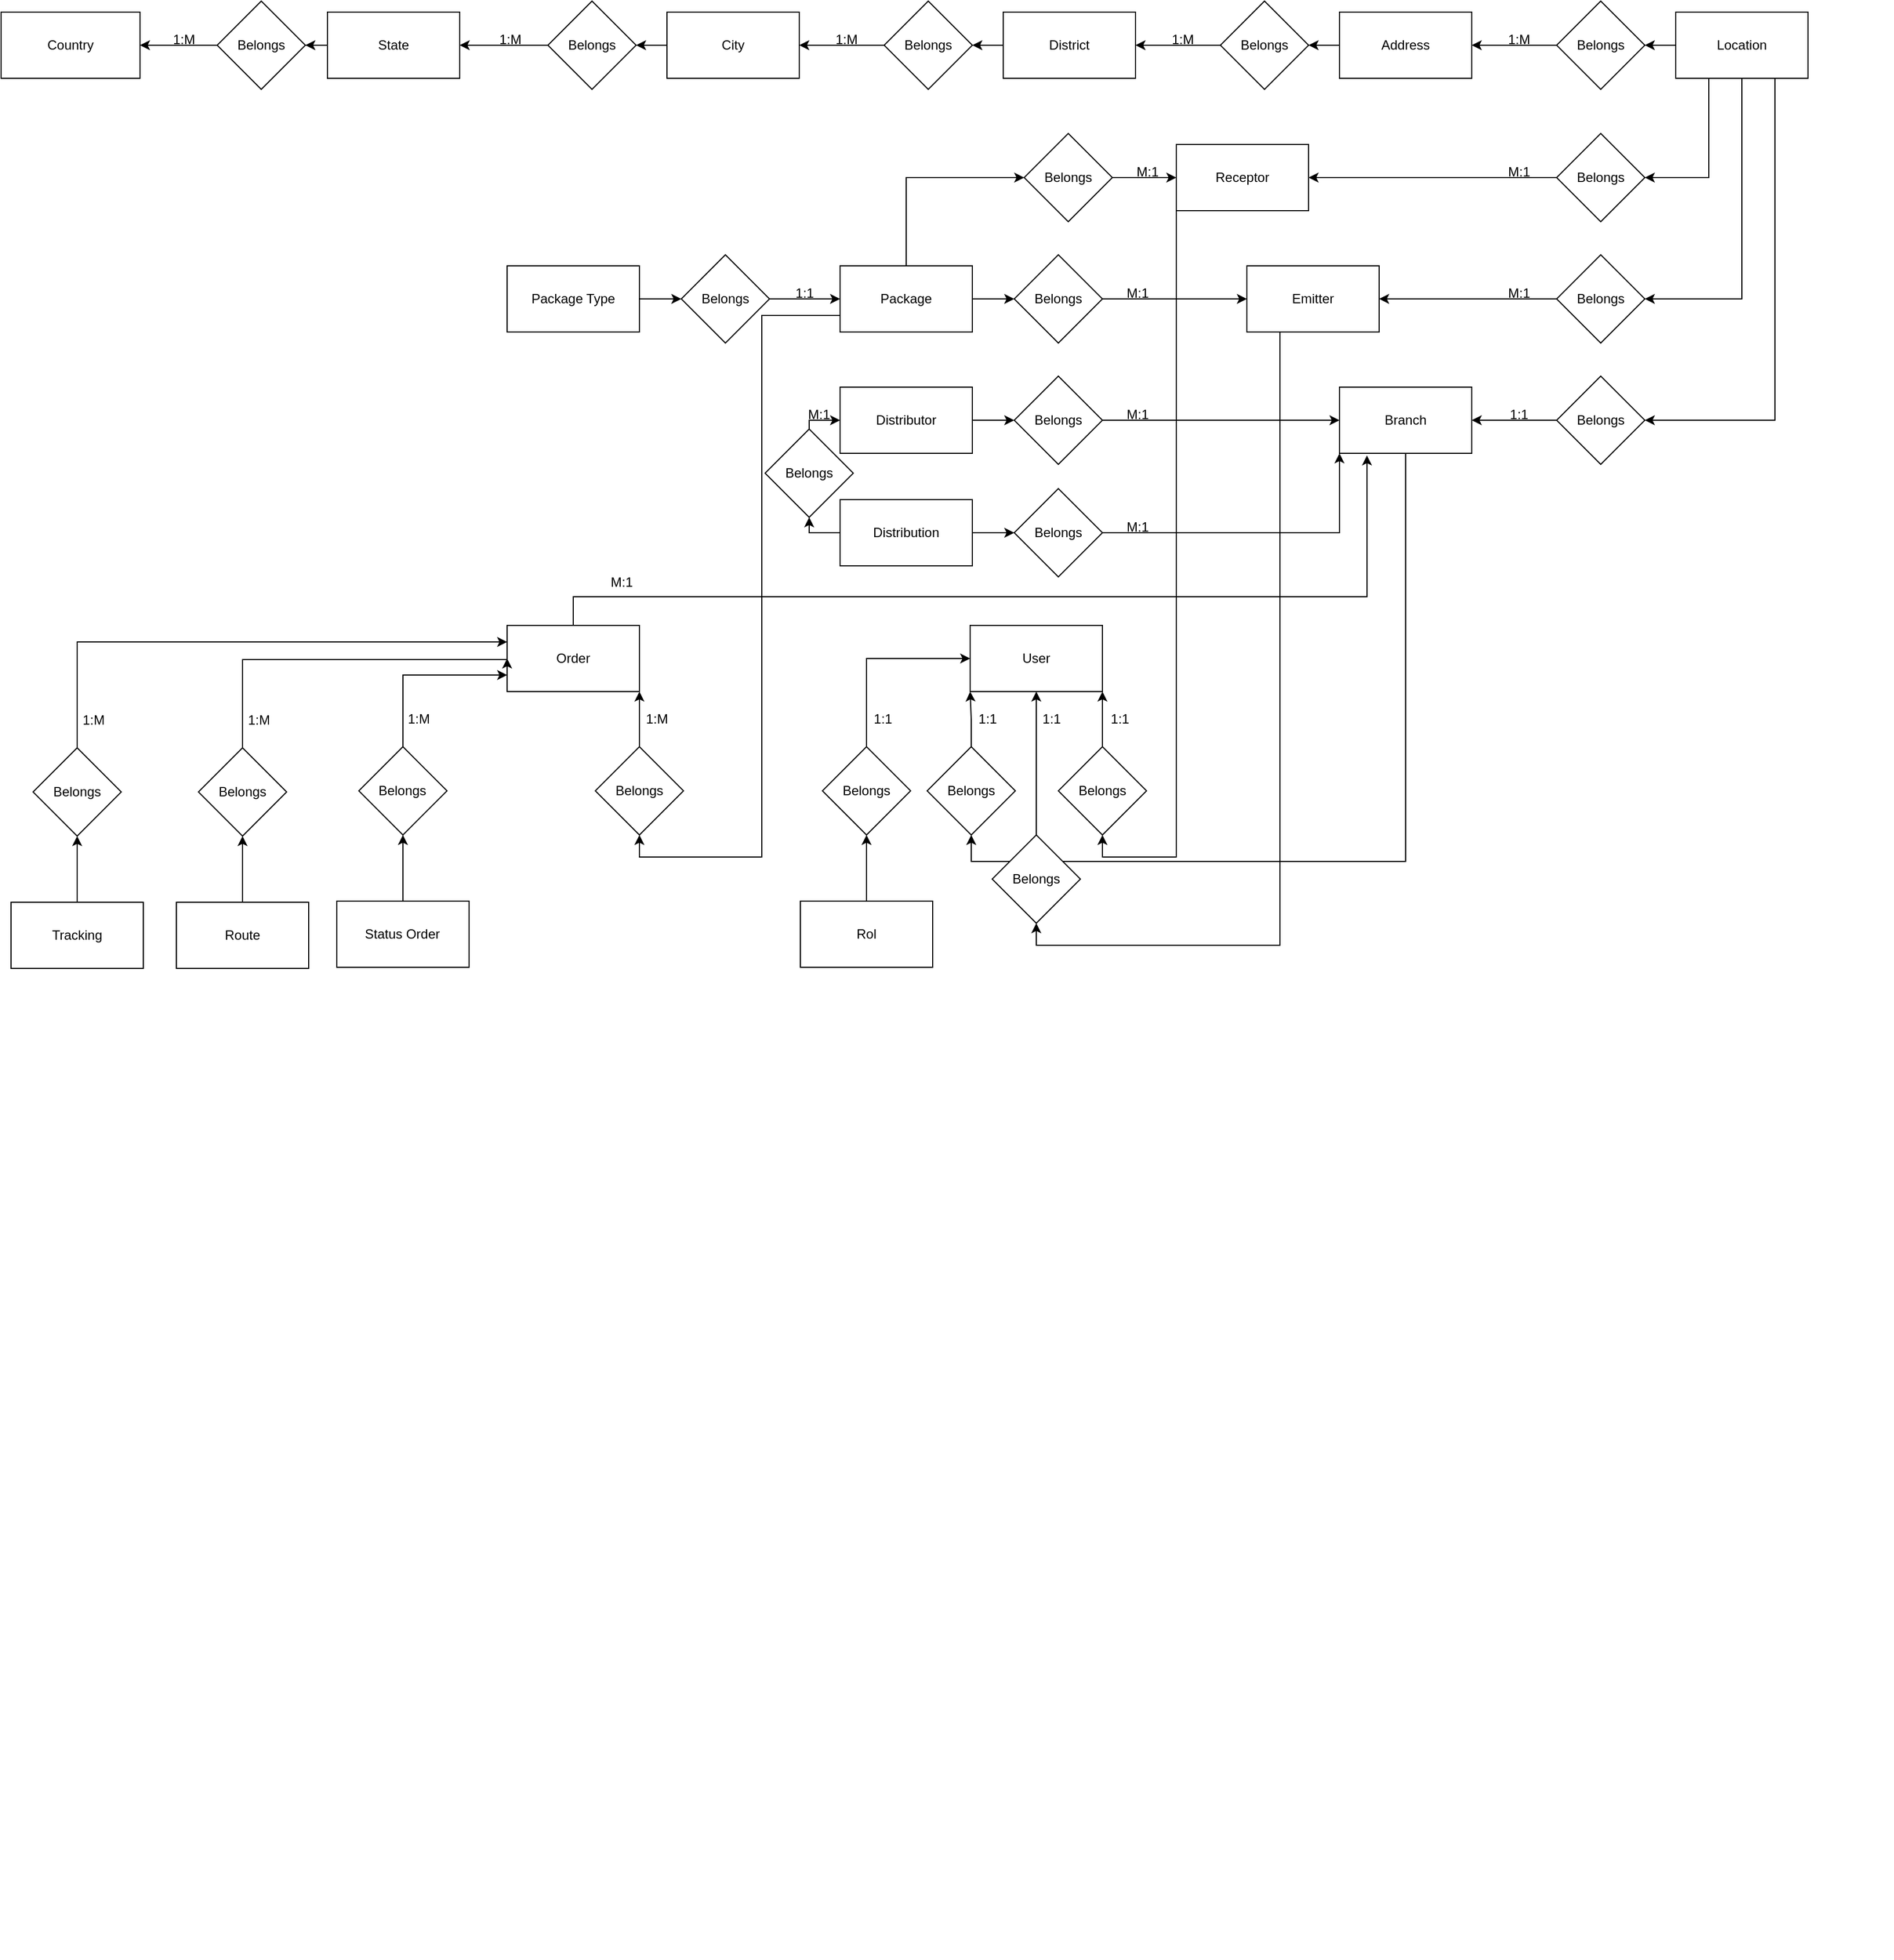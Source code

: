 <mxfile version="22.1.5" type="device">
  <diagram name="Página-1" id="EHT_aglO2U1MHOR7IKIn">
    <mxGraphModel dx="3691" dy="2290" grid="1" gridSize="10" guides="1" tooltips="1" connect="1" arrows="1" fold="1" page="1" pageScale="1" pageWidth="827" pageHeight="1169" math="0" shadow="0">
      <root>
        <mxCell id="0" />
        <mxCell id="1" parent="0" />
        <mxCell id="vcf6kk9Mx6y_zau_NbMi-1" value="" style="group" connectable="0" vertex="1" parent="1">
          <mxGeometry x="-650" y="-991" width="1347" height="1755" as="geometry" />
        </mxCell>
        <mxCell id="vcf6kk9Mx6y_zau_NbMi-116" style="edgeStyle=orthogonalEdgeStyle;rounded=0;orthogonalLoop=1;jettySize=auto;html=1;exitX=0;exitY=0.5;exitDx=0;exitDy=0;entryX=1;entryY=0.5;entryDx=0;entryDy=0;" edge="1" parent="vcf6kk9Mx6y_zau_NbMi-1" source="vcf6kk9Mx6y_zau_NbMi-5" target="vcf6kk9Mx6y_zau_NbMi-18">
          <mxGeometry relative="1" as="geometry" />
        </mxCell>
        <mxCell id="vcf6kk9Mx6y_zau_NbMi-5" value="City" style="rounded=0;whiteSpace=wrap;html=1;" vertex="1" parent="vcf6kk9Mx6y_zau_NbMi-1">
          <mxGeometry x="235" y="-10" width="120" height="60" as="geometry" />
        </mxCell>
        <mxCell id="vcf6kk9Mx6y_zau_NbMi-6" value="State" style="rounded=0;whiteSpace=wrap;html=1;" vertex="1" parent="vcf6kk9Mx6y_zau_NbMi-1">
          <mxGeometry x="-73" y="-10" width="120" height="60" as="geometry" />
        </mxCell>
        <mxCell id="vcf6kk9Mx6y_zau_NbMi-16" value="" style="edgeStyle=orthogonalEdgeStyle;rounded=0;orthogonalLoop=1;jettySize=auto;html=1;entryX=1;entryY=0.5;entryDx=0;entryDy=0;" edge="1" parent="vcf6kk9Mx6y_zau_NbMi-1" source="vcf6kk9Mx6y_zau_NbMi-6" target="vcf6kk9Mx6y_zau_NbMi-15">
          <mxGeometry relative="1" as="geometry" />
        </mxCell>
        <mxCell id="vcf6kk9Mx6y_zau_NbMi-115" style="edgeStyle=orthogonalEdgeStyle;rounded=0;orthogonalLoop=1;jettySize=auto;html=1;exitX=0;exitY=0.5;exitDx=0;exitDy=0;entryX=1;entryY=0.5;entryDx=0;entryDy=0;" edge="1" parent="vcf6kk9Mx6y_zau_NbMi-1" source="vcf6kk9Mx6y_zau_NbMi-18" target="vcf6kk9Mx6y_zau_NbMi-6">
          <mxGeometry relative="1" as="geometry" />
        </mxCell>
        <mxCell id="vcf6kk9Mx6y_zau_NbMi-18" value="Belongs" style="rhombus;whiteSpace=wrap;html=1;" vertex="1" parent="vcf6kk9Mx6y_zau_NbMi-1">
          <mxGeometry x="127" y="-20" width="80" height="80" as="geometry" />
        </mxCell>
        <mxCell id="vcf6kk9Mx6y_zau_NbMi-44" value="1:M" style="text;html=1;strokeColor=none;fillColor=none;align=center;verticalAlign=middle;whiteSpace=wrap;rounded=0;" vertex="1" parent="vcf6kk9Mx6y_zau_NbMi-1">
          <mxGeometry x="-218" y="10" width="30" height="10" as="geometry" />
        </mxCell>
        <mxCell id="vcf6kk9Mx6y_zau_NbMi-46" value="1:M" style="text;html=1;strokeColor=none;fillColor=none;align=center;verticalAlign=middle;whiteSpace=wrap;rounded=0;rotation=0;" vertex="1" parent="vcf6kk9Mx6y_zau_NbMi-1">
          <mxGeometry x="77" y="10" width="32" height="10" as="geometry" />
        </mxCell>
        <mxCell id="vcf6kk9Mx6y_zau_NbMi-15" value="Belongs" style="rhombus;whiteSpace=wrap;html=1;" vertex="1" parent="vcf6kk9Mx6y_zau_NbMi-1">
          <mxGeometry x="-173" y="-20" width="80" height="80" as="geometry" />
        </mxCell>
        <mxCell id="vcf6kk9Mx6y_zau_NbMi-7" value="Country" style="rounded=0;whiteSpace=wrap;html=1;" vertex="1" parent="vcf6kk9Mx6y_zau_NbMi-1">
          <mxGeometry x="-369" y="-10" width="126" height="60" as="geometry" />
        </mxCell>
        <mxCell id="vcf6kk9Mx6y_zau_NbMi-14" style="edgeStyle=orthogonalEdgeStyle;rounded=0;orthogonalLoop=1;jettySize=auto;html=1;" edge="1" parent="vcf6kk9Mx6y_zau_NbMi-1" source="vcf6kk9Mx6y_zau_NbMi-15" target="vcf6kk9Mx6y_zau_NbMi-7">
          <mxGeometry relative="1" as="geometry">
            <mxPoint x="297" as="sourcePoint" />
            <Array as="points" />
          </mxGeometry>
        </mxCell>
        <mxCell id="vcf6kk9Mx6y_zau_NbMi-118" value="District" style="rounded=0;whiteSpace=wrap;html=1;" vertex="1" parent="vcf6kk9Mx6y_zau_NbMi-1">
          <mxGeometry x="540" y="-10" width="120" height="60" as="geometry" />
        </mxCell>
        <mxCell id="vcf6kk9Mx6y_zau_NbMi-121" style="edgeStyle=orthogonalEdgeStyle;rounded=0;orthogonalLoop=1;jettySize=auto;html=1;exitX=0;exitY=0.5;exitDx=0;exitDy=0;entryX=1;entryY=0.5;entryDx=0;entryDy=0;" edge="1" parent="vcf6kk9Mx6y_zau_NbMi-1" source="vcf6kk9Mx6y_zau_NbMi-119" target="vcf6kk9Mx6y_zau_NbMi-5">
          <mxGeometry relative="1" as="geometry" />
        </mxCell>
        <mxCell id="vcf6kk9Mx6y_zau_NbMi-119" value="Belongs" style="rhombus;whiteSpace=wrap;html=1;" vertex="1" parent="vcf6kk9Mx6y_zau_NbMi-1">
          <mxGeometry x="432" y="-20" width="80" height="80" as="geometry" />
        </mxCell>
        <mxCell id="vcf6kk9Mx6y_zau_NbMi-117" style="edgeStyle=orthogonalEdgeStyle;rounded=0;orthogonalLoop=1;jettySize=auto;html=1;exitX=0;exitY=0.5;exitDx=0;exitDy=0;entryX=1;entryY=0.5;entryDx=0;entryDy=0;" edge="1" parent="vcf6kk9Mx6y_zau_NbMi-1" source="vcf6kk9Mx6y_zau_NbMi-118" target="vcf6kk9Mx6y_zau_NbMi-119">
          <mxGeometry relative="1" as="geometry" />
        </mxCell>
        <mxCell id="vcf6kk9Mx6y_zau_NbMi-120" value="1:M" style="text;html=1;strokeColor=none;fillColor=none;align=center;verticalAlign=middle;whiteSpace=wrap;rounded=0;rotation=0;" vertex="1" parent="vcf6kk9Mx6y_zau_NbMi-1">
          <mxGeometry x="382" y="10" width="32" height="10" as="geometry" />
        </mxCell>
        <mxCell id="vcf6kk9Mx6y_zau_NbMi-122" value="Address" style="rounded=0;whiteSpace=wrap;html=1;" vertex="1" parent="vcf6kk9Mx6y_zau_NbMi-1">
          <mxGeometry x="845" y="-10" width="120" height="60" as="geometry" />
        </mxCell>
        <mxCell id="vcf6kk9Mx6y_zau_NbMi-127" style="edgeStyle=orthogonalEdgeStyle;rounded=0;orthogonalLoop=1;jettySize=auto;html=1;exitX=0;exitY=0.5;exitDx=0;exitDy=0;entryX=1;entryY=0.5;entryDx=0;entryDy=0;" edge="1" parent="vcf6kk9Mx6y_zau_NbMi-1" source="vcf6kk9Mx6y_zau_NbMi-124" target="vcf6kk9Mx6y_zau_NbMi-118">
          <mxGeometry relative="1" as="geometry" />
        </mxCell>
        <mxCell id="vcf6kk9Mx6y_zau_NbMi-124" value="Belongs" style="rhombus;whiteSpace=wrap;html=1;" vertex="1" parent="vcf6kk9Mx6y_zau_NbMi-1">
          <mxGeometry x="737" y="-20" width="80" height="80" as="geometry" />
        </mxCell>
        <mxCell id="vcf6kk9Mx6y_zau_NbMi-125" style="edgeStyle=orthogonalEdgeStyle;rounded=0;orthogonalLoop=1;jettySize=auto;html=1;exitX=0;exitY=0.5;exitDx=0;exitDy=0;entryX=1;entryY=0.5;entryDx=0;entryDy=0;" edge="1" parent="vcf6kk9Mx6y_zau_NbMi-1" source="vcf6kk9Mx6y_zau_NbMi-122" target="vcf6kk9Mx6y_zau_NbMi-124">
          <mxGeometry relative="1" as="geometry" />
        </mxCell>
        <mxCell id="vcf6kk9Mx6y_zau_NbMi-126" value="1:M" style="text;html=1;strokeColor=none;fillColor=none;align=center;verticalAlign=middle;whiteSpace=wrap;rounded=0;rotation=0;" vertex="1" parent="vcf6kk9Mx6y_zau_NbMi-1">
          <mxGeometry x="687" y="10" width="32" height="10" as="geometry" />
        </mxCell>
        <mxCell id="vcf6kk9Mx6y_zau_NbMi-147" style="edgeStyle=orthogonalEdgeStyle;rounded=0;orthogonalLoop=1;jettySize=auto;html=1;exitX=0.25;exitY=1;exitDx=0;exitDy=0;entryX=1;entryY=0.5;entryDx=0;entryDy=0;" edge="1" parent="vcf6kk9Mx6y_zau_NbMi-1" source="vcf6kk9Mx6y_zau_NbMi-128" target="vcf6kk9Mx6y_zau_NbMi-137">
          <mxGeometry relative="1" as="geometry" />
        </mxCell>
        <mxCell id="vcf6kk9Mx6y_zau_NbMi-148" style="edgeStyle=orthogonalEdgeStyle;rounded=0;orthogonalLoop=1;jettySize=auto;html=1;exitX=0.5;exitY=1;exitDx=0;exitDy=0;entryX=1;entryY=0.5;entryDx=0;entryDy=0;" edge="1" parent="vcf6kk9Mx6y_zau_NbMi-1" source="vcf6kk9Mx6y_zau_NbMi-128" target="vcf6kk9Mx6y_zau_NbMi-141">
          <mxGeometry relative="1" as="geometry" />
        </mxCell>
        <mxCell id="vcf6kk9Mx6y_zau_NbMi-149" style="edgeStyle=orthogonalEdgeStyle;rounded=0;orthogonalLoop=1;jettySize=auto;html=1;exitX=0.75;exitY=1;exitDx=0;exitDy=0;entryX=1;entryY=0.5;entryDx=0;entryDy=0;" edge="1" parent="vcf6kk9Mx6y_zau_NbMi-1" source="vcf6kk9Mx6y_zau_NbMi-128" target="vcf6kk9Mx6y_zau_NbMi-145">
          <mxGeometry relative="1" as="geometry" />
        </mxCell>
        <mxCell id="vcf6kk9Mx6y_zau_NbMi-128" value="Location" style="rounded=0;whiteSpace=wrap;html=1;" vertex="1" parent="vcf6kk9Mx6y_zau_NbMi-1">
          <mxGeometry x="1150" y="-10" width="120" height="60" as="geometry" />
        </mxCell>
        <mxCell id="vcf6kk9Mx6y_zau_NbMi-134" style="edgeStyle=orthogonalEdgeStyle;rounded=0;orthogonalLoop=1;jettySize=auto;html=1;exitX=0;exitY=0.5;exitDx=0;exitDy=0;entryX=1;entryY=0.5;entryDx=0;entryDy=0;" edge="1" parent="vcf6kk9Mx6y_zau_NbMi-1" source="vcf6kk9Mx6y_zau_NbMi-130" target="vcf6kk9Mx6y_zau_NbMi-122">
          <mxGeometry relative="1" as="geometry" />
        </mxCell>
        <mxCell id="vcf6kk9Mx6y_zau_NbMi-130" value="Belongs" style="rhombus;whiteSpace=wrap;html=1;" vertex="1" parent="vcf6kk9Mx6y_zau_NbMi-1">
          <mxGeometry x="1042" y="-20" width="80" height="80" as="geometry" />
        </mxCell>
        <mxCell id="vcf6kk9Mx6y_zau_NbMi-131" style="edgeStyle=orthogonalEdgeStyle;rounded=0;orthogonalLoop=1;jettySize=auto;html=1;exitX=0;exitY=0.5;exitDx=0;exitDy=0;entryX=1;entryY=0.5;entryDx=0;entryDy=0;" edge="1" parent="vcf6kk9Mx6y_zau_NbMi-1" source="vcf6kk9Mx6y_zau_NbMi-128" target="vcf6kk9Mx6y_zau_NbMi-130">
          <mxGeometry relative="1" as="geometry" />
        </mxCell>
        <mxCell id="vcf6kk9Mx6y_zau_NbMi-132" value="1:M" style="text;html=1;strokeColor=none;fillColor=none;align=center;verticalAlign=middle;whiteSpace=wrap;rounded=0;rotation=0;" vertex="1" parent="vcf6kk9Mx6y_zau_NbMi-1">
          <mxGeometry x="992" y="10" width="32" height="10" as="geometry" />
        </mxCell>
        <mxCell id="vcf6kk9Mx6y_zau_NbMi-162" style="edgeStyle=orthogonalEdgeStyle;rounded=0;orthogonalLoop=1;jettySize=auto;html=1;exitX=0;exitY=1;exitDx=0;exitDy=0;entryX=0.5;entryY=1;entryDx=0;entryDy=0;" edge="1" parent="vcf6kk9Mx6y_zau_NbMi-1" source="vcf6kk9Mx6y_zau_NbMi-135" target="vcf6kk9Mx6y_zau_NbMi-153">
          <mxGeometry relative="1" as="geometry" />
        </mxCell>
        <mxCell id="vcf6kk9Mx6y_zau_NbMi-135" value="Receptor" style="rounded=0;whiteSpace=wrap;html=1;" vertex="1" parent="vcf6kk9Mx6y_zau_NbMi-1">
          <mxGeometry x="697" y="110" width="120" height="60" as="geometry" />
        </mxCell>
        <mxCell id="vcf6kk9Mx6y_zau_NbMi-136" style="edgeStyle=orthogonalEdgeStyle;rounded=0;orthogonalLoop=1;jettySize=auto;html=1;exitX=0;exitY=0.5;exitDx=0;exitDy=0;entryX=1;entryY=0.5;entryDx=0;entryDy=0;" edge="1" parent="vcf6kk9Mx6y_zau_NbMi-1" source="vcf6kk9Mx6y_zau_NbMi-137" target="vcf6kk9Mx6y_zau_NbMi-135">
          <mxGeometry relative="1" as="geometry" />
        </mxCell>
        <mxCell id="vcf6kk9Mx6y_zau_NbMi-137" value="Belongs" style="rhombus;whiteSpace=wrap;html=1;" vertex="1" parent="vcf6kk9Mx6y_zau_NbMi-1">
          <mxGeometry x="1042" y="100" width="80" height="80" as="geometry" />
        </mxCell>
        <mxCell id="vcf6kk9Mx6y_zau_NbMi-138" value="M:1" style="text;html=1;strokeColor=none;fillColor=none;align=center;verticalAlign=middle;whiteSpace=wrap;rounded=0;rotation=0;" vertex="1" parent="vcf6kk9Mx6y_zau_NbMi-1">
          <mxGeometry x="992" y="130" width="32" height="10" as="geometry" />
        </mxCell>
        <mxCell id="vcf6kk9Mx6y_zau_NbMi-161" style="edgeStyle=orthogonalEdgeStyle;rounded=0;orthogonalLoop=1;jettySize=auto;html=1;exitX=0.25;exitY=1;exitDx=0;exitDy=0;entryX=0.5;entryY=1;entryDx=0;entryDy=0;" edge="1" parent="vcf6kk9Mx6y_zau_NbMi-1" source="vcf6kk9Mx6y_zau_NbMi-139" target="vcf6kk9Mx6y_zau_NbMi-155">
          <mxGeometry relative="1" as="geometry" />
        </mxCell>
        <mxCell id="vcf6kk9Mx6y_zau_NbMi-139" value="Emitter" style="rounded=0;whiteSpace=wrap;html=1;" vertex="1" parent="vcf6kk9Mx6y_zau_NbMi-1">
          <mxGeometry x="761" y="220" width="120" height="60" as="geometry" />
        </mxCell>
        <mxCell id="vcf6kk9Mx6y_zau_NbMi-140" style="edgeStyle=orthogonalEdgeStyle;rounded=0;orthogonalLoop=1;jettySize=auto;html=1;exitX=0;exitY=0.5;exitDx=0;exitDy=0;entryX=1;entryY=0.5;entryDx=0;entryDy=0;" edge="1" parent="vcf6kk9Mx6y_zau_NbMi-1" source="vcf6kk9Mx6y_zau_NbMi-141" target="vcf6kk9Mx6y_zau_NbMi-139">
          <mxGeometry relative="1" as="geometry" />
        </mxCell>
        <mxCell id="vcf6kk9Mx6y_zau_NbMi-141" value="Belongs" style="rhombus;whiteSpace=wrap;html=1;" vertex="1" parent="vcf6kk9Mx6y_zau_NbMi-1">
          <mxGeometry x="1042" y="210" width="80" height="80" as="geometry" />
        </mxCell>
        <mxCell id="vcf6kk9Mx6y_zau_NbMi-142" value="M:1" style="text;html=1;strokeColor=none;fillColor=none;align=center;verticalAlign=middle;whiteSpace=wrap;rounded=0;rotation=0;" vertex="1" parent="vcf6kk9Mx6y_zau_NbMi-1">
          <mxGeometry x="992" y="240" width="32" height="10" as="geometry" />
        </mxCell>
        <mxCell id="vcf6kk9Mx6y_zau_NbMi-160" style="edgeStyle=orthogonalEdgeStyle;rounded=0;orthogonalLoop=1;jettySize=auto;html=1;exitX=0.5;exitY=1;exitDx=0;exitDy=0;entryX=0.5;entryY=1;entryDx=0;entryDy=0;" edge="1" parent="vcf6kk9Mx6y_zau_NbMi-1" source="vcf6kk9Mx6y_zau_NbMi-143" target="vcf6kk9Mx6y_zau_NbMi-154">
          <mxGeometry relative="1" as="geometry">
            <Array as="points">
              <mxPoint x="905" y="760" />
              <mxPoint x="511" y="760" />
            </Array>
          </mxGeometry>
        </mxCell>
        <mxCell id="vcf6kk9Mx6y_zau_NbMi-143" value="Branch" style="rounded=0;whiteSpace=wrap;html=1;" vertex="1" parent="vcf6kk9Mx6y_zau_NbMi-1">
          <mxGeometry x="845" y="330" width="120" height="60" as="geometry" />
        </mxCell>
        <mxCell id="vcf6kk9Mx6y_zau_NbMi-144" style="edgeStyle=orthogonalEdgeStyle;rounded=0;orthogonalLoop=1;jettySize=auto;html=1;exitX=0;exitY=0.5;exitDx=0;exitDy=0;entryX=1;entryY=0.5;entryDx=0;entryDy=0;" edge="1" parent="vcf6kk9Mx6y_zau_NbMi-1" source="vcf6kk9Mx6y_zau_NbMi-145" target="vcf6kk9Mx6y_zau_NbMi-143">
          <mxGeometry relative="1" as="geometry" />
        </mxCell>
        <mxCell id="vcf6kk9Mx6y_zau_NbMi-145" value="Belongs" style="rhombus;whiteSpace=wrap;html=1;" vertex="1" parent="vcf6kk9Mx6y_zau_NbMi-1">
          <mxGeometry x="1042" y="320" width="80" height="80" as="geometry" />
        </mxCell>
        <mxCell id="vcf6kk9Mx6y_zau_NbMi-146" value="1:1" style="text;html=1;strokeColor=none;fillColor=none;align=center;verticalAlign=middle;whiteSpace=wrap;rounded=0;rotation=0;" vertex="1" parent="vcf6kk9Mx6y_zau_NbMi-1">
          <mxGeometry x="992" y="350" width="32" height="10" as="geometry" />
        </mxCell>
        <mxCell id="vcf6kk9Mx6y_zau_NbMi-150" value="User" style="rounded=0;whiteSpace=wrap;html=1;" vertex="1" parent="vcf6kk9Mx6y_zau_NbMi-1">
          <mxGeometry x="510" y="546" width="120" height="60" as="geometry" />
        </mxCell>
        <mxCell id="vcf6kk9Mx6y_zau_NbMi-157" style="edgeStyle=orthogonalEdgeStyle;rounded=0;orthogonalLoop=1;jettySize=auto;html=1;exitX=0.5;exitY=0;exitDx=0;exitDy=0;" edge="1" parent="vcf6kk9Mx6y_zau_NbMi-1" source="vcf6kk9Mx6y_zau_NbMi-153">
          <mxGeometry relative="1" as="geometry">
            <mxPoint x="630" y="606" as="targetPoint" />
          </mxGeometry>
        </mxCell>
        <mxCell id="vcf6kk9Mx6y_zau_NbMi-153" value="Belongs" style="rhombus;whiteSpace=wrap;html=1;" vertex="1" parent="vcf6kk9Mx6y_zau_NbMi-1">
          <mxGeometry x="590" y="656" width="80" height="80" as="geometry" />
        </mxCell>
        <mxCell id="vcf6kk9Mx6y_zau_NbMi-156" style="edgeStyle=orthogonalEdgeStyle;rounded=0;orthogonalLoop=1;jettySize=auto;html=1;" edge="1" parent="vcf6kk9Mx6y_zau_NbMi-1" source="vcf6kk9Mx6y_zau_NbMi-154">
          <mxGeometry relative="1" as="geometry">
            <mxPoint x="510" y="606" as="targetPoint" />
          </mxGeometry>
        </mxCell>
        <mxCell id="vcf6kk9Mx6y_zau_NbMi-154" value="Belongs" style="rhombus;whiteSpace=wrap;html=1;" vertex="1" parent="vcf6kk9Mx6y_zau_NbMi-1">
          <mxGeometry x="471" y="656" width="80" height="80" as="geometry" />
        </mxCell>
        <mxCell id="vcf6kk9Mx6y_zau_NbMi-158" style="edgeStyle=orthogonalEdgeStyle;rounded=0;orthogonalLoop=1;jettySize=auto;html=1;exitX=0.5;exitY=0;exitDx=0;exitDy=0;entryX=0.5;entryY=1;entryDx=0;entryDy=0;" edge="1" parent="vcf6kk9Mx6y_zau_NbMi-1" source="vcf6kk9Mx6y_zau_NbMi-155" target="vcf6kk9Mx6y_zau_NbMi-150">
          <mxGeometry relative="1" as="geometry" />
        </mxCell>
        <mxCell id="vcf6kk9Mx6y_zau_NbMi-155" value="Belongs" style="rhombus;whiteSpace=wrap;html=1;" vertex="1" parent="vcf6kk9Mx6y_zau_NbMi-1">
          <mxGeometry x="530" y="736" width="80" height="80" as="geometry" />
        </mxCell>
        <mxCell id="vcf6kk9Mx6y_zau_NbMi-163" value="1:1" style="text;html=1;strokeColor=none;fillColor=none;align=center;verticalAlign=middle;whiteSpace=wrap;rounded=0;rotation=0;" vertex="1" parent="vcf6kk9Mx6y_zau_NbMi-1">
          <mxGeometry x="630" y="626" width="32" height="10" as="geometry" />
        </mxCell>
        <mxCell id="vcf6kk9Mx6y_zau_NbMi-165" value="1:1" style="text;html=1;strokeColor=none;fillColor=none;align=center;verticalAlign=middle;whiteSpace=wrap;rounded=0;rotation=0;" vertex="1" parent="vcf6kk9Mx6y_zau_NbMi-1">
          <mxGeometry x="568" y="626" width="32" height="10" as="geometry" />
        </mxCell>
        <mxCell id="vcf6kk9Mx6y_zau_NbMi-164" value="1:1" style="text;html=1;strokeColor=none;fillColor=none;align=center;verticalAlign=middle;whiteSpace=wrap;rounded=0;rotation=0;" vertex="1" parent="vcf6kk9Mx6y_zau_NbMi-1">
          <mxGeometry x="510" y="626" width="32" height="10" as="geometry" />
        </mxCell>
        <mxCell id="vcf6kk9Mx6y_zau_NbMi-167" style="edgeStyle=orthogonalEdgeStyle;rounded=0;orthogonalLoop=1;jettySize=auto;html=1;entryX=0;entryY=0.5;entryDx=0;entryDy=0;exitX=0.5;exitY=0;exitDx=0;exitDy=0;" edge="1" parent="vcf6kk9Mx6y_zau_NbMi-1" source="vcf6kk9Mx6y_zau_NbMi-168" target="vcf6kk9Mx6y_zau_NbMi-150">
          <mxGeometry relative="1" as="geometry">
            <mxPoint x="415" y="606" as="targetPoint" />
          </mxGeometry>
        </mxCell>
        <mxCell id="vcf6kk9Mx6y_zau_NbMi-168" value="Belongs" style="rhombus;whiteSpace=wrap;html=1;" vertex="1" parent="vcf6kk9Mx6y_zau_NbMi-1">
          <mxGeometry x="376" y="656" width="80" height="80" as="geometry" />
        </mxCell>
        <mxCell id="vcf6kk9Mx6y_zau_NbMi-169" value="1:1" style="text;html=1;strokeColor=none;fillColor=none;align=center;verticalAlign=middle;whiteSpace=wrap;rounded=0;rotation=0;" vertex="1" parent="vcf6kk9Mx6y_zau_NbMi-1">
          <mxGeometry x="415" y="626" width="32" height="10" as="geometry" />
        </mxCell>
        <mxCell id="vcf6kk9Mx6y_zau_NbMi-171" style="edgeStyle=orthogonalEdgeStyle;rounded=0;orthogonalLoop=1;jettySize=auto;html=1;entryX=0.5;entryY=1;entryDx=0;entryDy=0;" edge="1" parent="vcf6kk9Mx6y_zau_NbMi-1" source="vcf6kk9Mx6y_zau_NbMi-170" target="vcf6kk9Mx6y_zau_NbMi-168">
          <mxGeometry relative="1" as="geometry" />
        </mxCell>
        <mxCell id="vcf6kk9Mx6y_zau_NbMi-170" value="Rol" style="rounded=0;whiteSpace=wrap;html=1;" vertex="1" parent="vcf6kk9Mx6y_zau_NbMi-1">
          <mxGeometry x="356" y="796" width="120" height="60" as="geometry" />
        </mxCell>
        <mxCell id="vcf6kk9Mx6y_zau_NbMi-190" style="edgeStyle=orthogonalEdgeStyle;rounded=0;orthogonalLoop=1;jettySize=auto;html=1;exitX=0.5;exitY=0;exitDx=0;exitDy=0;entryX=0;entryY=0.5;entryDx=0;entryDy=0;" edge="1" parent="vcf6kk9Mx6y_zau_NbMi-1" source="vcf6kk9Mx6y_zau_NbMi-178" target="vcf6kk9Mx6y_zau_NbMi-187">
          <mxGeometry relative="1" as="geometry" />
        </mxCell>
        <mxCell id="vcf6kk9Mx6y_zau_NbMi-194" style="edgeStyle=orthogonalEdgeStyle;rounded=0;orthogonalLoop=1;jettySize=auto;html=1;exitX=0;exitY=0.75;exitDx=0;exitDy=0;entryX=0.5;entryY=1;entryDx=0;entryDy=0;" edge="1" parent="vcf6kk9Mx6y_zau_NbMi-1" source="vcf6kk9Mx6y_zau_NbMi-178" target="vcf6kk9Mx6y_zau_NbMi-193">
          <mxGeometry relative="1" as="geometry" />
        </mxCell>
        <mxCell id="vcf6kk9Mx6y_zau_NbMi-178" value="Package" style="rounded=0;whiteSpace=wrap;html=1;" vertex="1" parent="vcf6kk9Mx6y_zau_NbMi-1">
          <mxGeometry x="392" y="220" width="120" height="60" as="geometry" />
        </mxCell>
        <mxCell id="vcf6kk9Mx6y_zau_NbMi-181" style="edgeStyle=orthogonalEdgeStyle;rounded=0;orthogonalLoop=1;jettySize=auto;html=1;exitX=1;exitY=0.5;exitDx=0;exitDy=0;entryX=0;entryY=0.5;entryDx=0;entryDy=0;" edge="1" parent="vcf6kk9Mx6y_zau_NbMi-1" source="vcf6kk9Mx6y_zau_NbMi-179" target="vcf6kk9Mx6y_zau_NbMi-139">
          <mxGeometry relative="1" as="geometry">
            <mxPoint x="694" y="245" as="targetPoint" />
          </mxGeometry>
        </mxCell>
        <mxCell id="vcf6kk9Mx6y_zau_NbMi-179" value="Belongs" style="rhombus;whiteSpace=wrap;html=1;" vertex="1" parent="vcf6kk9Mx6y_zau_NbMi-1">
          <mxGeometry x="550" y="210" width="80" height="80" as="geometry" />
        </mxCell>
        <mxCell id="vcf6kk9Mx6y_zau_NbMi-177" style="edgeStyle=orthogonalEdgeStyle;rounded=0;orthogonalLoop=1;jettySize=auto;html=1;entryX=0;entryY=0.5;entryDx=0;entryDy=0;" edge="1" parent="vcf6kk9Mx6y_zau_NbMi-1" source="vcf6kk9Mx6y_zau_NbMi-178" target="vcf6kk9Mx6y_zau_NbMi-179">
          <mxGeometry relative="1" as="geometry" />
        </mxCell>
        <mxCell id="vcf6kk9Mx6y_zau_NbMi-180" value="M:1" style="text;html=1;strokeColor=none;fillColor=none;align=center;verticalAlign=middle;whiteSpace=wrap;rounded=0;rotation=0;" vertex="1" parent="vcf6kk9Mx6y_zau_NbMi-1">
          <mxGeometry x="646" y="240" width="32" height="10" as="geometry" />
        </mxCell>
        <mxCell id="vcf6kk9Mx6y_zau_NbMi-182" value="Package Type" style="rounded=0;whiteSpace=wrap;html=1;" vertex="1" parent="vcf6kk9Mx6y_zau_NbMi-1">
          <mxGeometry x="90" y="220" width="120" height="60" as="geometry" />
        </mxCell>
        <mxCell id="vcf6kk9Mx6y_zau_NbMi-186" style="edgeStyle=orthogonalEdgeStyle;rounded=0;orthogonalLoop=1;jettySize=auto;html=1;exitX=1;exitY=0.5;exitDx=0;exitDy=0;" edge="1" parent="vcf6kk9Mx6y_zau_NbMi-1" source="vcf6kk9Mx6y_zau_NbMi-183" target="vcf6kk9Mx6y_zau_NbMi-178">
          <mxGeometry relative="1" as="geometry" />
        </mxCell>
        <mxCell id="vcf6kk9Mx6y_zau_NbMi-183" value="Belongs" style="rhombus;whiteSpace=wrap;html=1;" vertex="1" parent="vcf6kk9Mx6y_zau_NbMi-1">
          <mxGeometry x="248" y="210" width="80" height="80" as="geometry" />
        </mxCell>
        <mxCell id="vcf6kk9Mx6y_zau_NbMi-184" style="edgeStyle=orthogonalEdgeStyle;rounded=0;orthogonalLoop=1;jettySize=auto;html=1;entryX=0;entryY=0.5;entryDx=0;entryDy=0;" edge="1" parent="vcf6kk9Mx6y_zau_NbMi-1" source="vcf6kk9Mx6y_zau_NbMi-182" target="vcf6kk9Mx6y_zau_NbMi-183">
          <mxGeometry relative="1" as="geometry" />
        </mxCell>
        <mxCell id="vcf6kk9Mx6y_zau_NbMi-185" value="1:1" style="text;html=1;strokeColor=none;fillColor=none;align=center;verticalAlign=middle;whiteSpace=wrap;rounded=0;rotation=0;" vertex="1" parent="vcf6kk9Mx6y_zau_NbMi-1">
          <mxGeometry x="344" y="240" width="32" height="10" as="geometry" />
        </mxCell>
        <mxCell id="vcf6kk9Mx6y_zau_NbMi-189" style="edgeStyle=orthogonalEdgeStyle;rounded=0;orthogonalLoop=1;jettySize=auto;html=1;exitX=1;exitY=0.5;exitDx=0;exitDy=0;entryX=0;entryY=0.5;entryDx=0;entryDy=0;" edge="1" parent="vcf6kk9Mx6y_zau_NbMi-1" source="vcf6kk9Mx6y_zau_NbMi-187" target="vcf6kk9Mx6y_zau_NbMi-135">
          <mxGeometry relative="1" as="geometry" />
        </mxCell>
        <mxCell id="vcf6kk9Mx6y_zau_NbMi-187" value="Belongs" style="rhombus;whiteSpace=wrap;html=1;" vertex="1" parent="vcf6kk9Mx6y_zau_NbMi-1">
          <mxGeometry x="559" y="100" width="80" height="80" as="geometry" />
        </mxCell>
        <mxCell id="vcf6kk9Mx6y_zau_NbMi-188" value="M:1" style="text;html=1;strokeColor=none;fillColor=none;align=center;verticalAlign=middle;whiteSpace=wrap;rounded=0;rotation=0;" vertex="1" parent="vcf6kk9Mx6y_zau_NbMi-1">
          <mxGeometry x="655" y="130" width="32" height="10" as="geometry" />
        </mxCell>
        <mxCell id="vcf6kk9Mx6y_zau_NbMi-219" style="edgeStyle=orthogonalEdgeStyle;rounded=0;orthogonalLoop=1;jettySize=auto;html=1;entryX=0.208;entryY=1.032;entryDx=0;entryDy=0;exitX=0.5;exitY=0;exitDx=0;exitDy=0;entryPerimeter=0;" edge="1" parent="vcf6kk9Mx6y_zau_NbMi-1" source="vcf6kk9Mx6y_zau_NbMi-192" target="vcf6kk9Mx6y_zau_NbMi-143">
          <mxGeometry relative="1" as="geometry">
            <Array as="points">
              <mxPoint x="150" y="520" />
              <mxPoint x="870" y="520" />
            </Array>
          </mxGeometry>
        </mxCell>
        <mxCell id="vcf6kk9Mx6y_zau_NbMi-192" value="Order" style="rounded=0;whiteSpace=wrap;html=1;" vertex="1" parent="vcf6kk9Mx6y_zau_NbMi-1">
          <mxGeometry x="90" y="546" width="120" height="60" as="geometry" />
        </mxCell>
        <mxCell id="vcf6kk9Mx6y_zau_NbMi-195" style="edgeStyle=orthogonalEdgeStyle;rounded=0;orthogonalLoop=1;jettySize=auto;html=1;exitX=0.5;exitY=0;exitDx=0;exitDy=0;entryX=1;entryY=1;entryDx=0;entryDy=0;" edge="1" parent="vcf6kk9Mx6y_zau_NbMi-1" source="vcf6kk9Mx6y_zau_NbMi-193" target="vcf6kk9Mx6y_zau_NbMi-192">
          <mxGeometry relative="1" as="geometry" />
        </mxCell>
        <mxCell id="vcf6kk9Mx6y_zau_NbMi-193" value="Belongs" style="rhombus;whiteSpace=wrap;html=1;" vertex="1" parent="vcf6kk9Mx6y_zau_NbMi-1">
          <mxGeometry x="170" y="656" width="80" height="80" as="geometry" />
        </mxCell>
        <mxCell id="vcf6kk9Mx6y_zau_NbMi-196" value="1:M" style="text;html=1;strokeColor=none;fillColor=none;align=center;verticalAlign=middle;whiteSpace=wrap;rounded=0;rotation=0;" vertex="1" parent="vcf6kk9Mx6y_zau_NbMi-1">
          <mxGeometry x="210" y="626" width="32" height="10" as="geometry" />
        </mxCell>
        <mxCell id="vcf6kk9Mx6y_zau_NbMi-197" style="edgeStyle=orthogonalEdgeStyle;rounded=0;orthogonalLoop=1;jettySize=auto;html=1;exitX=0.5;exitY=0;exitDx=0;exitDy=0;entryX=0;entryY=0.75;entryDx=0;entryDy=0;" edge="1" parent="vcf6kk9Mx6y_zau_NbMi-1" source="vcf6kk9Mx6y_zau_NbMi-198" target="vcf6kk9Mx6y_zau_NbMi-192">
          <mxGeometry relative="1" as="geometry">
            <mxPoint x="70" y="586" as="targetPoint" />
            <Array as="points">
              <mxPoint x="-4" y="591" />
            </Array>
          </mxGeometry>
        </mxCell>
        <mxCell id="vcf6kk9Mx6y_zau_NbMi-198" value="Belongs" style="rhombus;whiteSpace=wrap;html=1;" vertex="1" parent="vcf6kk9Mx6y_zau_NbMi-1">
          <mxGeometry x="-44.52" y="656" width="80" height="80" as="geometry" />
        </mxCell>
        <mxCell id="vcf6kk9Mx6y_zau_NbMi-199" value="1:M" style="text;html=1;strokeColor=none;fillColor=none;align=center;verticalAlign=middle;whiteSpace=wrap;rounded=0;rotation=0;" vertex="1" parent="vcf6kk9Mx6y_zau_NbMi-1">
          <mxGeometry x="-5.52" y="626" width="32" height="10" as="geometry" />
        </mxCell>
        <mxCell id="vcf6kk9Mx6y_zau_NbMi-200" style="edgeStyle=orthogonalEdgeStyle;rounded=0;orthogonalLoop=1;jettySize=auto;html=1;entryX=0.5;entryY=1;entryDx=0;entryDy=0;" edge="1" parent="vcf6kk9Mx6y_zau_NbMi-1" source="vcf6kk9Mx6y_zau_NbMi-201" target="vcf6kk9Mx6y_zau_NbMi-198">
          <mxGeometry relative="1" as="geometry" />
        </mxCell>
        <mxCell id="vcf6kk9Mx6y_zau_NbMi-201" value="Status Order" style="rounded=0;whiteSpace=wrap;html=1;" vertex="1" parent="vcf6kk9Mx6y_zau_NbMi-1">
          <mxGeometry x="-64.52" y="796" width="120" height="60" as="geometry" />
        </mxCell>
        <mxCell id="vcf6kk9Mx6y_zau_NbMi-214" value="Distributor" style="rounded=0;whiteSpace=wrap;html=1;" vertex="1" parent="vcf6kk9Mx6y_zau_NbMi-1">
          <mxGeometry x="392" y="330" width="120" height="60" as="geometry" />
        </mxCell>
        <mxCell id="vcf6kk9Mx6y_zau_NbMi-218" style="edgeStyle=orthogonalEdgeStyle;rounded=0;orthogonalLoop=1;jettySize=auto;html=1;exitX=1;exitY=0.5;exitDx=0;exitDy=0;entryX=0;entryY=0.5;entryDx=0;entryDy=0;" edge="1" parent="vcf6kk9Mx6y_zau_NbMi-1" source="vcf6kk9Mx6y_zau_NbMi-215" target="vcf6kk9Mx6y_zau_NbMi-143">
          <mxGeometry relative="1" as="geometry" />
        </mxCell>
        <mxCell id="vcf6kk9Mx6y_zau_NbMi-215" value="Belongs" style="rhombus;whiteSpace=wrap;html=1;" vertex="1" parent="vcf6kk9Mx6y_zau_NbMi-1">
          <mxGeometry x="550" y="320" width="80" height="80" as="geometry" />
        </mxCell>
        <mxCell id="vcf6kk9Mx6y_zau_NbMi-216" style="edgeStyle=orthogonalEdgeStyle;rounded=0;orthogonalLoop=1;jettySize=auto;html=1;entryX=0;entryY=0.5;entryDx=0;entryDy=0;" edge="1" parent="vcf6kk9Mx6y_zau_NbMi-1" source="vcf6kk9Mx6y_zau_NbMi-214" target="vcf6kk9Mx6y_zau_NbMi-215">
          <mxGeometry relative="1" as="geometry" />
        </mxCell>
        <mxCell id="vcf6kk9Mx6y_zau_NbMi-217" value="M:1" style="text;html=1;strokeColor=none;fillColor=none;align=center;verticalAlign=middle;whiteSpace=wrap;rounded=0;rotation=0;" vertex="1" parent="vcf6kk9Mx6y_zau_NbMi-1">
          <mxGeometry x="646" y="350" width="32" height="10" as="geometry" />
        </mxCell>
        <mxCell id="vcf6kk9Mx6y_zau_NbMi-220" value="M:1" style="text;html=1;strokeColor=none;fillColor=none;align=center;verticalAlign=middle;whiteSpace=wrap;rounded=0;rotation=0;" vertex="1" parent="vcf6kk9Mx6y_zau_NbMi-1">
          <mxGeometry x="178" y="502" width="32" height="10" as="geometry" />
        </mxCell>
        <mxCell id="vcf6kk9Mx6y_zau_NbMi-231" style="edgeStyle=orthogonalEdgeStyle;rounded=0;orthogonalLoop=1;jettySize=auto;html=1;exitX=0;exitY=0.5;exitDx=0;exitDy=0;entryX=0.5;entryY=1;entryDx=0;entryDy=0;" edge="1" parent="vcf6kk9Mx6y_zau_NbMi-1" source="vcf6kk9Mx6y_zau_NbMi-221" target="vcf6kk9Mx6y_zau_NbMi-230">
          <mxGeometry relative="1" as="geometry" />
        </mxCell>
        <mxCell id="vcf6kk9Mx6y_zau_NbMi-221" value="Distribution" style="rounded=0;whiteSpace=wrap;html=1;" vertex="1" parent="vcf6kk9Mx6y_zau_NbMi-1">
          <mxGeometry x="392" y="432" width="120" height="60" as="geometry" />
        </mxCell>
        <mxCell id="vcf6kk9Mx6y_zau_NbMi-227" style="edgeStyle=orthogonalEdgeStyle;rounded=0;orthogonalLoop=1;jettySize=auto;html=1;exitX=1;exitY=0.5;exitDx=0;exitDy=0;entryX=0;entryY=1;entryDx=0;entryDy=0;" edge="1" parent="vcf6kk9Mx6y_zau_NbMi-1" source="vcf6kk9Mx6y_zau_NbMi-222" target="vcf6kk9Mx6y_zau_NbMi-143">
          <mxGeometry relative="1" as="geometry" />
        </mxCell>
        <mxCell id="vcf6kk9Mx6y_zau_NbMi-222" value="Belongs" style="rhombus;whiteSpace=wrap;html=1;" vertex="1" parent="vcf6kk9Mx6y_zau_NbMi-1">
          <mxGeometry x="550" y="422" width="80" height="80" as="geometry" />
        </mxCell>
        <mxCell id="vcf6kk9Mx6y_zau_NbMi-223" style="edgeStyle=orthogonalEdgeStyle;rounded=0;orthogonalLoop=1;jettySize=auto;html=1;entryX=0;entryY=0.5;entryDx=0;entryDy=0;" edge="1" parent="vcf6kk9Mx6y_zau_NbMi-1" source="vcf6kk9Mx6y_zau_NbMi-221" target="vcf6kk9Mx6y_zau_NbMi-222">
          <mxGeometry relative="1" as="geometry" />
        </mxCell>
        <mxCell id="vcf6kk9Mx6y_zau_NbMi-224" value="M:1" style="text;html=1;strokeColor=none;fillColor=none;align=center;verticalAlign=middle;whiteSpace=wrap;rounded=0;rotation=0;" vertex="1" parent="vcf6kk9Mx6y_zau_NbMi-1">
          <mxGeometry x="646" y="452" width="32" height="10" as="geometry" />
        </mxCell>
        <mxCell id="vcf6kk9Mx6y_zau_NbMi-229" value="M:1" style="text;html=1;strokeColor=none;fillColor=none;align=center;verticalAlign=middle;whiteSpace=wrap;rounded=0;rotation=0;" vertex="1" parent="vcf6kk9Mx6y_zau_NbMi-1">
          <mxGeometry x="357" y="350" width="32" height="10" as="geometry" />
        </mxCell>
        <mxCell id="vcf6kk9Mx6y_zau_NbMi-232" style="edgeStyle=orthogonalEdgeStyle;rounded=0;orthogonalLoop=1;jettySize=auto;html=1;exitX=0.5;exitY=0;exitDx=0;exitDy=0;entryX=0;entryY=0.5;entryDx=0;entryDy=0;" edge="1" parent="vcf6kk9Mx6y_zau_NbMi-1" source="vcf6kk9Mx6y_zau_NbMi-230" target="vcf6kk9Mx6y_zau_NbMi-214">
          <mxGeometry relative="1" as="geometry">
            <Array as="points">
              <mxPoint x="364" y="360" />
            </Array>
          </mxGeometry>
        </mxCell>
        <mxCell id="vcf6kk9Mx6y_zau_NbMi-230" value="Belongs" style="rhombus;whiteSpace=wrap;html=1;" vertex="1" parent="vcf6kk9Mx6y_zau_NbMi-1">
          <mxGeometry x="324" y="368" width="80" height="80" as="geometry" />
        </mxCell>
        <mxCell id="vcf6kk9Mx6y_zau_NbMi-203" style="edgeStyle=orthogonalEdgeStyle;rounded=0;orthogonalLoop=1;jettySize=auto;html=1;exitX=0.5;exitY=0;exitDx=0;exitDy=0;entryX=0;entryY=0.5;entryDx=0;entryDy=0;" edge="1" parent="1" source="vcf6kk9Mx6y_zau_NbMi-204" target="vcf6kk9Mx6y_zau_NbMi-192">
          <mxGeometry relative="1" as="geometry">
            <mxPoint x="-705.48" y="-414" as="targetPoint" />
            <Array as="points">
              <mxPoint x="-800" y="-414" />
            </Array>
          </mxGeometry>
        </mxCell>
        <mxCell id="vcf6kk9Mx6y_zau_NbMi-204" value="Belongs" style="rhombus;whiteSpace=wrap;html=1;" vertex="1" parent="1">
          <mxGeometry x="-840" y="-334" width="80" height="80" as="geometry" />
        </mxCell>
        <mxCell id="vcf6kk9Mx6y_zau_NbMi-205" value="1:M" style="text;html=1;strokeColor=none;fillColor=none;align=center;verticalAlign=middle;whiteSpace=wrap;rounded=0;rotation=0;" vertex="1" parent="1">
          <mxGeometry x="-801" y="-364" width="32" height="10" as="geometry" />
        </mxCell>
        <mxCell id="vcf6kk9Mx6y_zau_NbMi-206" style="edgeStyle=orthogonalEdgeStyle;rounded=0;orthogonalLoop=1;jettySize=auto;html=1;entryX=0.5;entryY=1;entryDx=0;entryDy=0;" edge="1" parent="1" source="vcf6kk9Mx6y_zau_NbMi-207" target="vcf6kk9Mx6y_zau_NbMi-204">
          <mxGeometry relative="1" as="geometry" />
        </mxCell>
        <mxCell id="vcf6kk9Mx6y_zau_NbMi-207" value="Route" style="rounded=0;whiteSpace=wrap;html=1;" vertex="1" parent="1">
          <mxGeometry x="-860" y="-194" width="120" height="60" as="geometry" />
        </mxCell>
        <mxCell id="vcf6kk9Mx6y_zau_NbMi-213" style="edgeStyle=orthogonalEdgeStyle;rounded=0;orthogonalLoop=1;jettySize=auto;html=1;exitX=0.5;exitY=0;exitDx=0;exitDy=0;entryX=0;entryY=0.25;entryDx=0;entryDy=0;" edge="1" parent="1" source="vcf6kk9Mx6y_zau_NbMi-209" target="vcf6kk9Mx6y_zau_NbMi-192">
          <mxGeometry relative="1" as="geometry" />
        </mxCell>
        <mxCell id="vcf6kk9Mx6y_zau_NbMi-209" value="Belongs" style="rhombus;whiteSpace=wrap;html=1;" vertex="1" parent="1">
          <mxGeometry x="-990" y="-334" width="80" height="80" as="geometry" />
        </mxCell>
        <mxCell id="vcf6kk9Mx6y_zau_NbMi-210" value="1:M" style="text;html=1;strokeColor=none;fillColor=none;align=center;verticalAlign=middle;whiteSpace=wrap;rounded=0;rotation=0;" vertex="1" parent="1">
          <mxGeometry x="-951" y="-364" width="32" height="10" as="geometry" />
        </mxCell>
        <mxCell id="vcf6kk9Mx6y_zau_NbMi-211" style="edgeStyle=orthogonalEdgeStyle;rounded=0;orthogonalLoop=1;jettySize=auto;html=1;entryX=0.5;entryY=1;entryDx=0;entryDy=0;" edge="1" parent="1" source="vcf6kk9Mx6y_zau_NbMi-212" target="vcf6kk9Mx6y_zau_NbMi-209">
          <mxGeometry relative="1" as="geometry" />
        </mxCell>
        <mxCell id="vcf6kk9Mx6y_zau_NbMi-212" value="Tracking" style="rounded=0;whiteSpace=wrap;html=1;" vertex="1" parent="1">
          <mxGeometry x="-1010" y="-194" width="120" height="60" as="geometry" />
        </mxCell>
      </root>
    </mxGraphModel>
  </diagram>
</mxfile>
